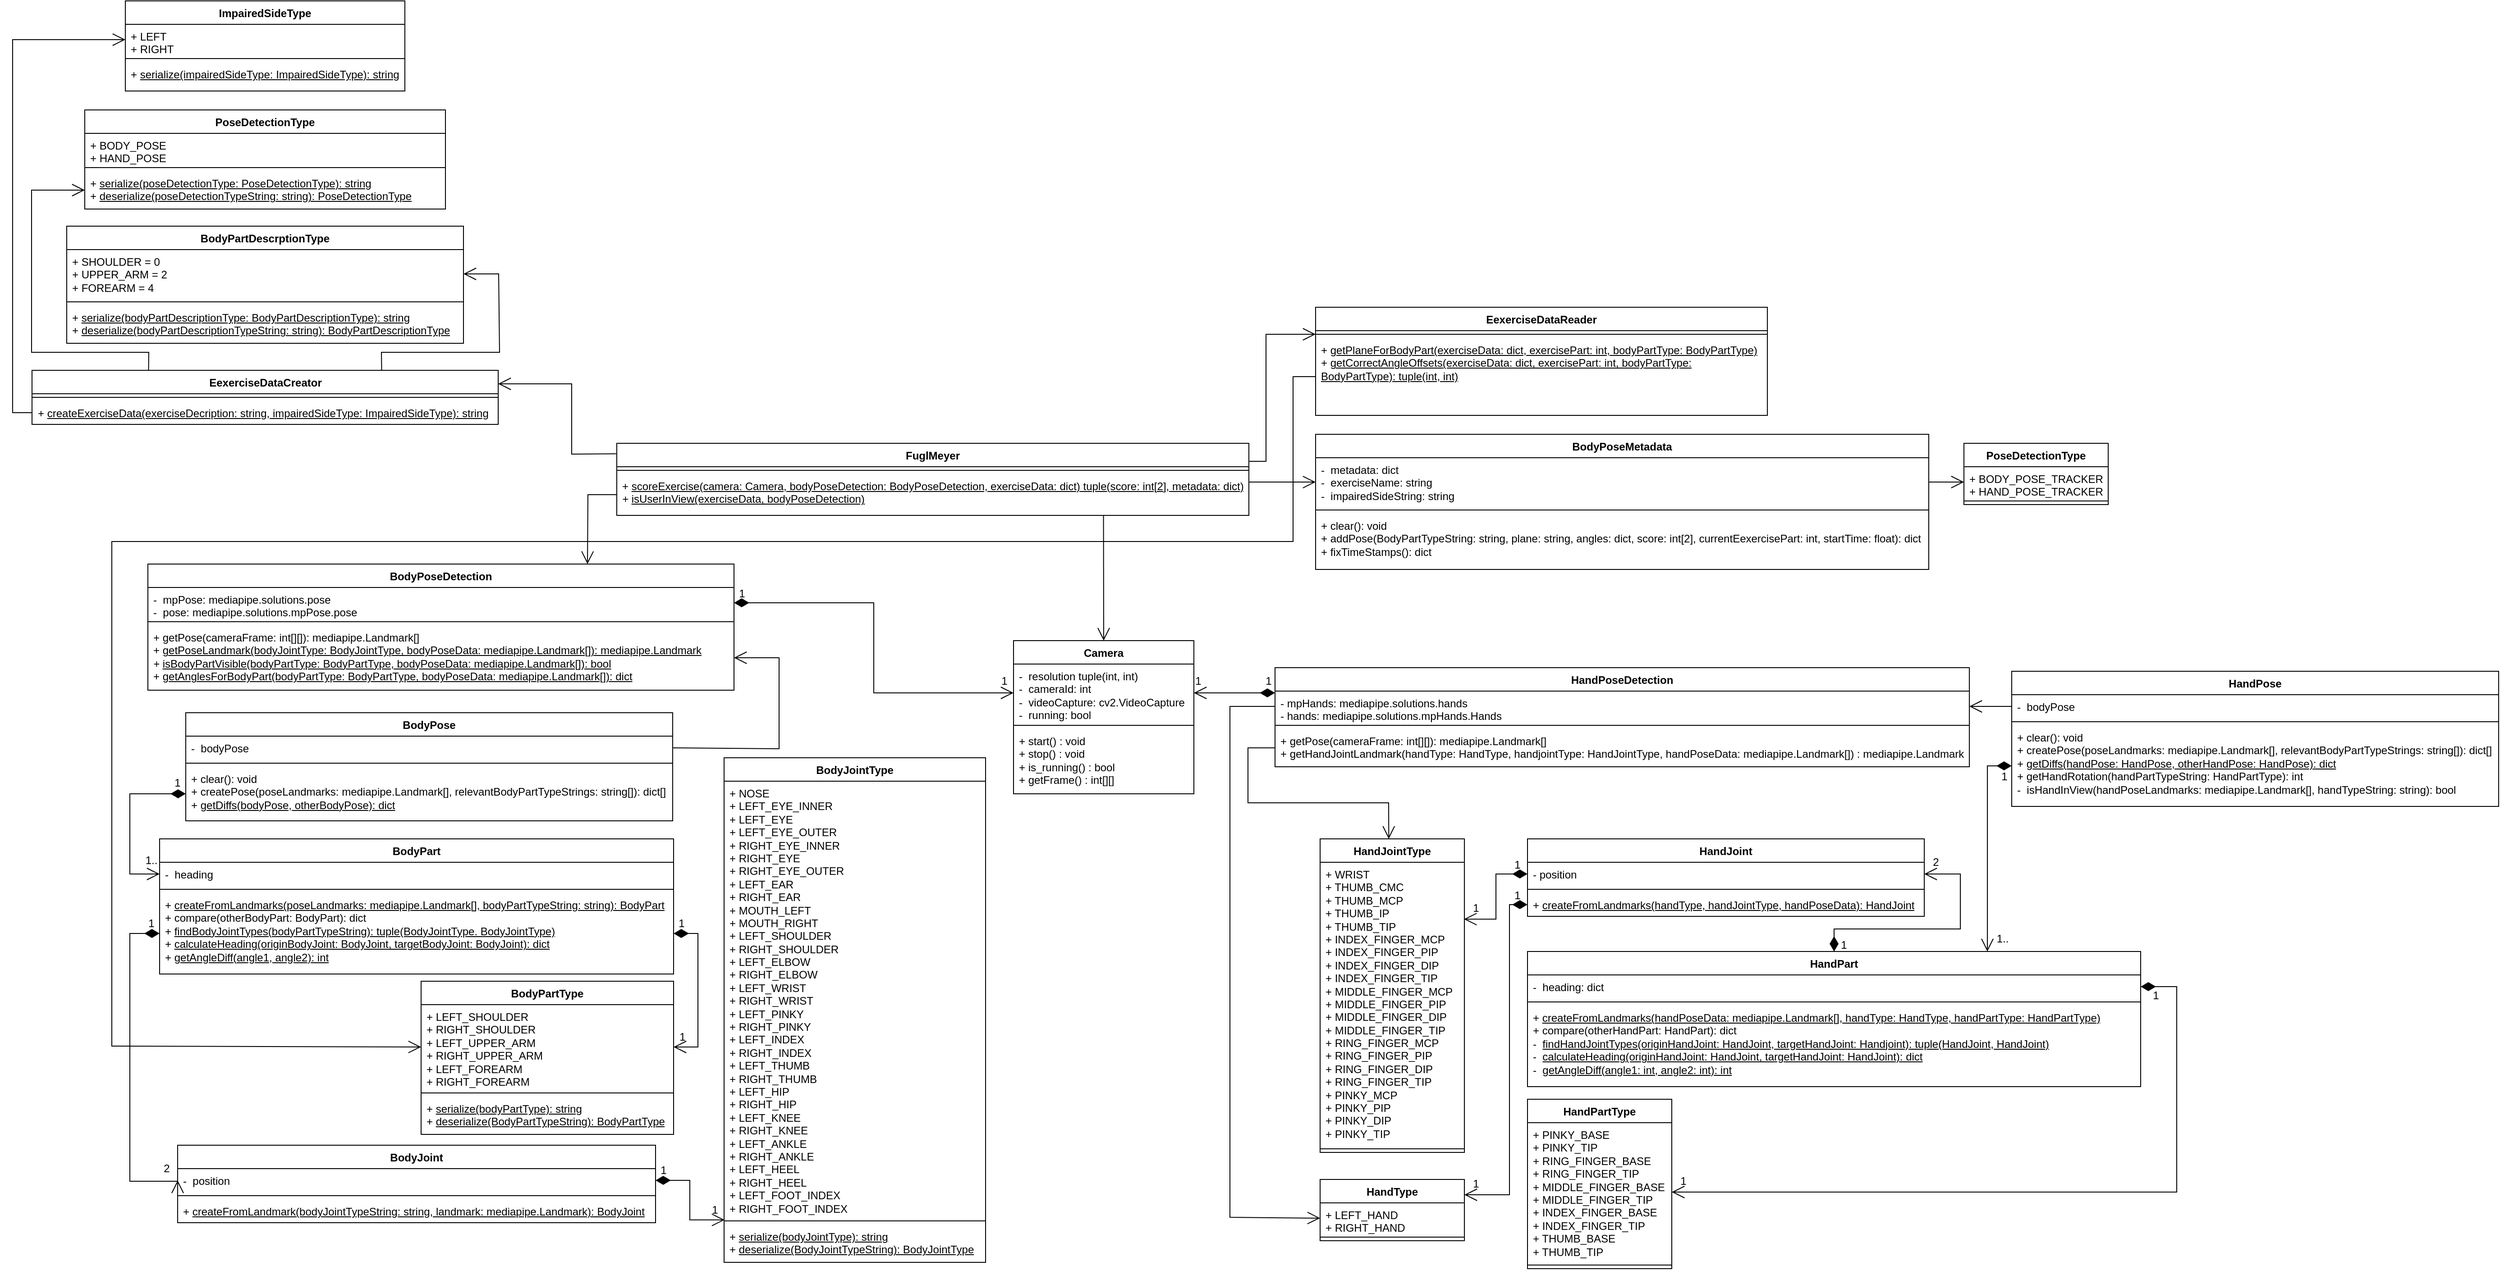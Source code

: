 <mxfile version="21.1.2" type="device">
  <diagram id="C5RBs43oDa-KdzZeNtuy" name="Page-1">
    <mxGraphModel dx="2319" dy="1560" grid="1" gridSize="10" guides="1" tooltips="1" connect="1" arrows="1" fold="1" page="1" pageScale="1" pageWidth="827" pageHeight="1169" math="0" shadow="0">
      <root>
        <mxCell id="WIyWlLk6GJQsqaUBKTNV-0" />
        <mxCell id="WIyWlLk6GJQsqaUBKTNV-1" parent="WIyWlLk6GJQsqaUBKTNV-0" />
        <mxCell id="RE29y_2BwcNEQJVxWCb2-0" value="Camera" style="swimlane;fontStyle=1;align=center;verticalAlign=top;childLayout=stackLayout;horizontal=1;startSize=26;horizontalStack=0;resizeParent=1;resizeParentMax=0;resizeLast=0;collapsible=1;marginBottom=0;whiteSpace=wrap;html=1;" parent="WIyWlLk6GJQsqaUBKTNV-1" vertex="1">
          <mxGeometry x="100" y="40" width="200" height="170" as="geometry" />
        </mxCell>
        <mxCell id="RE29y_2BwcNEQJVxWCb2-1" value="-&amp;nbsp; resolution tuple(int, int)&lt;br&gt;-&amp;nbsp; cameraId: int&lt;br&gt;-&amp;nbsp; videoCapture: cv2.VideoCapture&lt;br&gt;-&amp;nbsp; running: bool" style="text;strokeColor=none;fillColor=none;align=left;verticalAlign=top;spacingLeft=4;spacingRight=4;overflow=hidden;rotatable=0;points=[[0,0.5],[1,0.5]];portConstraint=eastwest;whiteSpace=wrap;html=1;" parent="RE29y_2BwcNEQJVxWCb2-0" vertex="1">
          <mxGeometry y="26" width="200" height="64" as="geometry" />
        </mxCell>
        <mxCell id="RE29y_2BwcNEQJVxWCb2-2" value="" style="line;strokeWidth=1;fillColor=none;align=left;verticalAlign=middle;spacingTop=-1;spacingLeft=3;spacingRight=3;rotatable=0;labelPosition=right;points=[];portConstraint=eastwest;strokeColor=inherit;" parent="RE29y_2BwcNEQJVxWCb2-0" vertex="1">
          <mxGeometry y="90" width="200" height="8" as="geometry" />
        </mxCell>
        <mxCell id="RE29y_2BwcNEQJVxWCb2-3" value="+ start() : void&lt;br&gt;+ stop() : void&lt;br&gt;+ is_running() : bool&lt;br&gt;+ getFrame() : int[][]" style="text;strokeColor=none;fillColor=none;align=left;verticalAlign=top;spacingLeft=4;spacingRight=4;overflow=hidden;rotatable=0;points=[[0,0.5],[1,0.5]];portConstraint=eastwest;whiteSpace=wrap;html=1;" parent="RE29y_2BwcNEQJVxWCb2-0" vertex="1">
          <mxGeometry y="98" width="200" height="72" as="geometry" />
        </mxCell>
        <mxCell id="RE29y_2BwcNEQJVxWCb2-4" value="HandPoseDetection" style="swimlane;fontStyle=1;align=center;verticalAlign=top;childLayout=stackLayout;horizontal=1;startSize=26;horizontalStack=0;resizeParent=1;resizeParentMax=0;resizeLast=0;collapsible=1;marginBottom=0;whiteSpace=wrap;html=1;" parent="WIyWlLk6GJQsqaUBKTNV-1" vertex="1">
          <mxGeometry x="390" y="70" width="770" height="110" as="geometry" />
        </mxCell>
        <mxCell id="RE29y_2BwcNEQJVxWCb2-5" value="- mpHands: mediapipe.solutions.hands&lt;br&gt;- hands: mediapipe.solutions.mpHands.Hands&lt;br&gt;" style="text;strokeColor=none;fillColor=none;align=left;verticalAlign=top;spacingLeft=4;spacingRight=4;overflow=hidden;rotatable=0;points=[[0,0.5],[1,0.5]];portConstraint=eastwest;whiteSpace=wrap;html=1;" parent="RE29y_2BwcNEQJVxWCb2-4" vertex="1">
          <mxGeometry y="26" width="770" height="34" as="geometry" />
        </mxCell>
        <mxCell id="RE29y_2BwcNEQJVxWCb2-6" value="" style="line;strokeWidth=1;fillColor=none;align=left;verticalAlign=middle;spacingTop=-1;spacingLeft=3;spacingRight=3;rotatable=0;labelPosition=right;points=[];portConstraint=eastwest;strokeColor=inherit;" parent="RE29y_2BwcNEQJVxWCb2-4" vertex="1">
          <mxGeometry y="60" width="770" height="8" as="geometry" />
        </mxCell>
        <mxCell id="RE29y_2BwcNEQJVxWCb2-7" value="+ getPose(cameraFrame: int[][]): mediapipe.Landmark[]&lt;br&gt;+ getHandJointLandmark(handType: HandType, handjointType: HandJointType, handPoseData: mediapipe.Landmark[]) : mediapipe.Landmark" style="text;strokeColor=none;fillColor=none;align=left;verticalAlign=top;spacingLeft=4;spacingRight=4;overflow=hidden;rotatable=0;points=[[0,0.5],[1,0.5]];portConstraint=eastwest;whiteSpace=wrap;html=1;" parent="RE29y_2BwcNEQJVxWCb2-4" vertex="1">
          <mxGeometry y="68" width="770" height="42" as="geometry" />
        </mxCell>
        <mxCell id="RE29y_2BwcNEQJVxWCb2-8" value="" style="endArrow=open;html=1;endSize=12;startArrow=diamondThin;startSize=14;startFill=1;edgeStyle=orthogonalEdgeStyle;align=left;verticalAlign=bottom;rounded=0;exitX=0;exitY=0.059;exitDx=0;exitDy=0;entryX=1;entryY=0.5;entryDx=0;entryDy=0;exitPerimeter=0;" parent="WIyWlLk6GJQsqaUBKTNV-1" source="RE29y_2BwcNEQJVxWCb2-5" target="RE29y_2BwcNEQJVxWCb2-1" edge="1">
          <mxGeometry x="-1" y="3" relative="1" as="geometry">
            <mxPoint x="350" y="310" as="sourcePoint" />
            <mxPoint x="510" y="310" as="targetPoint" />
          </mxGeometry>
        </mxCell>
        <mxCell id="RE29y_2BwcNEQJVxWCb2-9" value="1" style="text;html=1;strokeColor=none;fillColor=none;align=center;verticalAlign=middle;whiteSpace=wrap;rounded=0;" parent="WIyWlLk6GJQsqaUBKTNV-1" vertex="1">
          <mxGeometry x="300" y="80" width="10" height="10" as="geometry" />
        </mxCell>
        <mxCell id="RE29y_2BwcNEQJVxWCb2-10" value="1" style="text;html=1;strokeColor=none;fillColor=none;align=center;verticalAlign=middle;whiteSpace=wrap;rounded=0;" parent="WIyWlLk6GJQsqaUBKTNV-1" vertex="1">
          <mxGeometry x="380" y="80" width="6" height="10" as="geometry" />
        </mxCell>
        <mxCell id="RE29y_2BwcNEQJVxWCb2-11" value="HandType" style="swimlane;fontStyle=1;align=center;verticalAlign=top;childLayout=stackLayout;horizontal=1;startSize=26;horizontalStack=0;resizeParent=1;resizeParentMax=0;resizeLast=0;collapsible=1;marginBottom=0;whiteSpace=wrap;html=1;" parent="WIyWlLk6GJQsqaUBKTNV-1" vertex="1">
          <mxGeometry x="440" y="638" width="160" height="68" as="geometry" />
        </mxCell>
        <mxCell id="RE29y_2BwcNEQJVxWCb2-12" value="+ LEFT_HAND&lt;br&gt;+ RIGHT_HAND" style="text;strokeColor=none;fillColor=none;align=left;verticalAlign=top;spacingLeft=4;spacingRight=4;overflow=hidden;rotatable=0;points=[[0,0.5],[1,0.5]];portConstraint=eastwest;whiteSpace=wrap;html=1;" parent="RE29y_2BwcNEQJVxWCb2-11" vertex="1">
          <mxGeometry y="26" width="160" height="34" as="geometry" />
        </mxCell>
        <mxCell id="RE29y_2BwcNEQJVxWCb2-13" value="" style="line;strokeWidth=1;fillColor=none;align=left;verticalAlign=middle;spacingTop=-1;spacingLeft=3;spacingRight=3;rotatable=0;labelPosition=right;points=[];portConstraint=eastwest;strokeColor=inherit;" parent="RE29y_2BwcNEQJVxWCb2-11" vertex="1">
          <mxGeometry y="60" width="160" height="8" as="geometry" />
        </mxCell>
        <mxCell id="RE29y_2BwcNEQJVxWCb2-18" value="" style="endArrow=open;endFill=1;endSize=12;html=1;rounded=0;entryX=0;entryY=0.5;entryDx=0;entryDy=0;exitX=0;exitY=0.5;exitDx=0;exitDy=0;" parent="WIyWlLk6GJQsqaUBKTNV-1" source="RE29y_2BwcNEQJVxWCb2-5" target="RE29y_2BwcNEQJVxWCb2-12" edge="1">
          <mxGeometry width="160" relative="1" as="geometry">
            <mxPoint x="385" y="160" as="sourcePoint" />
            <mxPoint x="680" y="140" as="targetPoint" />
            <Array as="points">
              <mxPoint x="340" y="113" />
              <mxPoint x="340" y="680" />
            </Array>
          </mxGeometry>
        </mxCell>
        <mxCell id="RE29y_2BwcNEQJVxWCb2-19" value="HandJointType" style="swimlane;fontStyle=1;align=center;verticalAlign=top;childLayout=stackLayout;horizontal=1;startSize=26;horizontalStack=0;resizeParent=1;resizeParentMax=0;resizeLast=0;collapsible=1;marginBottom=0;whiteSpace=wrap;html=1;" parent="WIyWlLk6GJQsqaUBKTNV-1" vertex="1">
          <mxGeometry x="440" y="260" width="160" height="348" as="geometry" />
        </mxCell>
        <mxCell id="RE29y_2BwcNEQJVxWCb2-20" value="&lt;div&gt;+ WRIST&lt;/div&gt;&lt;div&gt;+ THUMB_CMC&lt;/div&gt;&lt;div&gt;+ THUMB_MCP&lt;/div&gt;&lt;div&gt;+ THUMB_IP&lt;/div&gt;&lt;div&gt;+ THUMB_TIP&lt;/div&gt;&lt;div&gt;+ INDEX_FINGER_MCP&lt;/div&gt;&lt;div&gt;+ INDEX_FINGER_PIP&lt;/div&gt;&lt;div&gt;+ INDEX_FINGER_DIP&lt;/div&gt;&lt;div&gt;+ INDEX_FINGER_TIP&lt;/div&gt;&lt;div&gt;+ MIDDLE_FINGER_MCP&lt;/div&gt;&lt;div&gt;+ MIDDLE_FINGER_PIP&lt;/div&gt;&lt;div&gt;+ MIDDLE_FINGER_DIP&lt;/div&gt;&lt;div&gt;+ MIDDLE_FINGER_TIP&lt;/div&gt;&lt;div&gt;+ RING_FINGER_MCP&lt;/div&gt;&lt;div&gt;+ RING_FINGER_PIP&lt;/div&gt;&lt;div&gt;+ RING_FINGER_DIP&lt;/div&gt;&lt;div&gt;+ RING_FINGER_TIP&lt;/div&gt;&lt;div&gt;+ PINKY_MCP&lt;/div&gt;&lt;div&gt;+ PINKY_PIP&lt;/div&gt;&lt;div&gt;+ PINKY_DIP&lt;/div&gt;&lt;div&gt;+ PINKY_TIP&lt;/div&gt;" style="text;strokeColor=none;fillColor=none;align=left;verticalAlign=top;spacingLeft=4;spacingRight=4;overflow=hidden;rotatable=0;points=[[0,0.5],[1,0.5]];portConstraint=eastwest;whiteSpace=wrap;html=1;" parent="RE29y_2BwcNEQJVxWCb2-19" vertex="1">
          <mxGeometry y="26" width="160" height="314" as="geometry" />
        </mxCell>
        <mxCell id="RE29y_2BwcNEQJVxWCb2-21" value="" style="line;strokeWidth=1;fillColor=none;align=left;verticalAlign=middle;spacingTop=-1;spacingLeft=3;spacingRight=3;rotatable=0;labelPosition=right;points=[];portConstraint=eastwest;strokeColor=inherit;" parent="RE29y_2BwcNEQJVxWCb2-19" vertex="1">
          <mxGeometry y="340" width="160" height="8" as="geometry" />
        </mxCell>
        <mxCell id="RE29y_2BwcNEQJVxWCb2-24" value="" style="endArrow=open;endFill=1;endSize=12;html=1;rounded=0;exitX=0;exitY=0.5;exitDx=0;exitDy=0;entryX=0.476;entryY=0;entryDx=0;entryDy=0;entryPerimeter=0;" parent="WIyWlLk6GJQsqaUBKTNV-1" source="RE29y_2BwcNEQJVxWCb2-7" target="RE29y_2BwcNEQJVxWCb2-19" edge="1">
          <mxGeometry width="160" relative="1" as="geometry">
            <mxPoint x="440" y="190" as="sourcePoint" />
            <mxPoint x="600" y="190" as="targetPoint" />
            <Array as="points">
              <mxPoint x="360" y="159" />
              <mxPoint x="360" y="220" />
              <mxPoint x="516" y="220" />
            </Array>
          </mxGeometry>
        </mxCell>
        <mxCell id="RE29y_2BwcNEQJVxWCb2-25" value="HandJoint" style="swimlane;fontStyle=1;align=center;verticalAlign=top;childLayout=stackLayout;horizontal=1;startSize=26;horizontalStack=0;resizeParent=1;resizeParentMax=0;resizeLast=0;collapsible=1;marginBottom=0;whiteSpace=wrap;html=1;" parent="WIyWlLk6GJQsqaUBKTNV-1" vertex="1">
          <mxGeometry x="670" y="260" width="440" height="86" as="geometry" />
        </mxCell>
        <mxCell id="RE29y_2BwcNEQJVxWCb2-26" value="- position" style="text;strokeColor=none;fillColor=none;align=left;verticalAlign=top;spacingLeft=4;spacingRight=4;overflow=hidden;rotatable=0;points=[[0,0.5],[1,0.5]];portConstraint=eastwest;whiteSpace=wrap;html=1;" parent="RE29y_2BwcNEQJVxWCb2-25" vertex="1">
          <mxGeometry y="26" width="440" height="26" as="geometry" />
        </mxCell>
        <mxCell id="RE29y_2BwcNEQJVxWCb2-27" value="" style="line;strokeWidth=1;fillColor=none;align=left;verticalAlign=middle;spacingTop=-1;spacingLeft=3;spacingRight=3;rotatable=0;labelPosition=right;points=[];portConstraint=eastwest;strokeColor=inherit;" parent="RE29y_2BwcNEQJVxWCb2-25" vertex="1">
          <mxGeometry y="52" width="440" height="8" as="geometry" />
        </mxCell>
        <mxCell id="RE29y_2BwcNEQJVxWCb2-28" value="+ &lt;u&gt;createFromLandmarks(handType, handJointType, handPoseData): HandJoint&lt;/u&gt;" style="text;strokeColor=none;fillColor=none;align=left;verticalAlign=top;spacingLeft=4;spacingRight=4;overflow=hidden;rotatable=0;points=[[0,0.5],[1,0.5]];portConstraint=eastwest;whiteSpace=wrap;html=1;" parent="RE29y_2BwcNEQJVxWCb2-25" vertex="1">
          <mxGeometry y="60" width="440" height="26" as="geometry" />
        </mxCell>
        <mxCell id="RE29y_2BwcNEQJVxWCb2-29" value="" style="endArrow=open;html=1;endSize=12;startArrow=diamondThin;startSize=14;startFill=1;edgeStyle=orthogonalEdgeStyle;align=left;verticalAlign=bottom;rounded=0;exitX=0;exitY=0.5;exitDx=0;exitDy=0;entryX=0.997;entryY=0.201;entryDx=0;entryDy=0;entryPerimeter=0;" parent="WIyWlLk6GJQsqaUBKTNV-1" source="RE29y_2BwcNEQJVxWCb2-26" target="RE29y_2BwcNEQJVxWCb2-20" edge="1">
          <mxGeometry x="-1" y="3" relative="1" as="geometry">
            <mxPoint x="700" y="320" as="sourcePoint" />
            <mxPoint x="610" y="320" as="targetPoint" />
          </mxGeometry>
        </mxCell>
        <mxCell id="RE29y_2BwcNEQJVxWCb2-30" value="1" style="text;html=1;strokeColor=none;fillColor=none;align=center;verticalAlign=middle;whiteSpace=wrap;rounded=0;" parent="WIyWlLk6GJQsqaUBKTNV-1" vertex="1">
          <mxGeometry x="656" y="318" width="6" height="10" as="geometry" />
        </mxCell>
        <mxCell id="RE29y_2BwcNEQJVxWCb2-31" value="1" style="text;html=1;strokeColor=none;fillColor=none;align=center;verticalAlign=middle;whiteSpace=wrap;rounded=0;" parent="WIyWlLk6GJQsqaUBKTNV-1" vertex="1">
          <mxGeometry x="610" y="332" width="6" height="10" as="geometry" />
        </mxCell>
        <mxCell id="RE29y_2BwcNEQJVxWCb2-32" value="" style="endArrow=open;html=1;endSize=12;startArrow=diamondThin;startSize=14;startFill=1;edgeStyle=orthogonalEdgeStyle;align=left;verticalAlign=bottom;rounded=0;exitX=0;exitY=0.5;exitDx=0;exitDy=0;entryX=1;entryY=0.25;entryDx=0;entryDy=0;" parent="WIyWlLk6GJQsqaUBKTNV-1" source="RE29y_2BwcNEQJVxWCb2-28" target="RE29y_2BwcNEQJVxWCb2-11" edge="1">
          <mxGeometry x="-1" y="3" relative="1" as="geometry">
            <mxPoint x="730" y="220" as="sourcePoint" />
            <mxPoint x="630" y="270" as="targetPoint" />
            <Array as="points">
              <mxPoint x="650" y="333" />
              <mxPoint x="650" y="655" />
            </Array>
          </mxGeometry>
        </mxCell>
        <mxCell id="RE29y_2BwcNEQJVxWCb2-33" value="1" style="text;html=1;strokeColor=none;fillColor=none;align=center;verticalAlign=middle;whiteSpace=wrap;rounded=0;" parent="WIyWlLk6GJQsqaUBKTNV-1" vertex="1">
          <mxGeometry x="656" y="284" width="6" height="10" as="geometry" />
        </mxCell>
        <mxCell id="RE29y_2BwcNEQJVxWCb2-34" value="1" style="text;html=1;strokeColor=none;fillColor=none;align=center;verticalAlign=middle;whiteSpace=wrap;rounded=0;" parent="WIyWlLk6GJQsqaUBKTNV-1" vertex="1">
          <mxGeometry x="610" y="638" width="6" height="10" as="geometry" />
        </mxCell>
        <mxCell id="RE29y_2BwcNEQJVxWCb2-35" value="HandPart" style="swimlane;fontStyle=1;align=center;verticalAlign=top;childLayout=stackLayout;horizontal=1;startSize=26;horizontalStack=0;resizeParent=1;resizeParentMax=0;resizeLast=0;collapsible=1;marginBottom=0;whiteSpace=wrap;html=1;" parent="WIyWlLk6GJQsqaUBKTNV-1" vertex="1">
          <mxGeometry x="670" y="385" width="680" height="150" as="geometry" />
        </mxCell>
        <mxCell id="RE29y_2BwcNEQJVxWCb2-36" value="-&amp;nbsp; heading: dict" style="text;strokeColor=none;fillColor=none;align=left;verticalAlign=top;spacingLeft=4;spacingRight=4;overflow=hidden;rotatable=0;points=[[0,0.5],[1,0.5]];portConstraint=eastwest;whiteSpace=wrap;html=1;" parent="RE29y_2BwcNEQJVxWCb2-35" vertex="1">
          <mxGeometry y="26" width="680" height="26" as="geometry" />
        </mxCell>
        <mxCell id="RE29y_2BwcNEQJVxWCb2-37" value="" style="line;strokeWidth=1;fillColor=none;align=left;verticalAlign=middle;spacingTop=-1;spacingLeft=3;spacingRight=3;rotatable=0;labelPosition=right;points=[];portConstraint=eastwest;strokeColor=inherit;" parent="RE29y_2BwcNEQJVxWCb2-35" vertex="1">
          <mxGeometry y="52" width="680" height="8" as="geometry" />
        </mxCell>
        <mxCell id="RE29y_2BwcNEQJVxWCb2-38" value="+ &lt;u&gt;createFromLandmarks(&lt;/u&gt;&lt;u style=&quot;border-color: var(--border-color);&quot;&gt;handPoseData: mediapipe.Landmark[],&amp;nbsp;&lt;/u&gt;&lt;u&gt;handType: HandType, handPartType: HandPartType)&lt;/u&gt;&lt;br&gt;+ compare(otherHandPart: HandPart): dict&lt;br&gt;-&amp;nbsp; &lt;u&gt;findHandJointTypes(originHandJoint: HandJoint, targetHandJoint: Handjoint): tuple(HandJoint, HandJoint)&lt;/u&gt;&lt;br&gt;-&amp;nbsp; &lt;u&gt;calculateHeading(originHandJoint: HandJoint, targetHandJoint: HandJoint): dict&lt;/u&gt;&lt;br&gt;-&amp;nbsp; &lt;u&gt;getAngleDiff(angle1: int, angle2: int): int&lt;br&gt;&lt;/u&gt;" style="text;strokeColor=none;fillColor=none;align=left;verticalAlign=top;spacingLeft=4;spacingRight=4;overflow=hidden;rotatable=0;points=[[0,0.5],[1,0.5]];portConstraint=eastwest;whiteSpace=wrap;html=1;" parent="RE29y_2BwcNEQJVxWCb2-35" vertex="1">
          <mxGeometry y="60" width="680" height="90" as="geometry" />
        </mxCell>
        <mxCell id="RE29y_2BwcNEQJVxWCb2-39" value="" style="endArrow=open;html=1;endSize=12;startArrow=diamondThin;startSize=14;startFill=1;edgeStyle=orthogonalEdgeStyle;align=left;verticalAlign=bottom;rounded=0;exitX=0.5;exitY=0;exitDx=0;exitDy=0;entryX=1;entryY=0.5;entryDx=0;entryDy=0;" parent="WIyWlLk6GJQsqaUBKTNV-1" source="RE29y_2BwcNEQJVxWCb2-35" target="RE29y_2BwcNEQJVxWCb2-26" edge="1">
          <mxGeometry x="-1" y="3" relative="1" as="geometry">
            <mxPoint x="728" y="410" as="sourcePoint" />
            <mxPoint x="638" y="426" as="targetPoint" />
            <Array as="points">
              <mxPoint x="1010" y="360" />
              <mxPoint x="1150" y="360" />
              <mxPoint x="1150" y="299" />
            </Array>
          </mxGeometry>
        </mxCell>
        <mxCell id="RE29y_2BwcNEQJVxWCb2-40" value="2" style="text;html=1;strokeColor=none;fillColor=none;align=center;verticalAlign=middle;whiteSpace=wrap;rounded=0;" parent="WIyWlLk6GJQsqaUBKTNV-1" vertex="1">
          <mxGeometry x="1120" y="281" width="6" height="10" as="geometry" />
        </mxCell>
        <mxCell id="RE29y_2BwcNEQJVxWCb2-43" value="HandPartType" style="swimlane;fontStyle=1;align=center;verticalAlign=top;childLayout=stackLayout;horizontal=1;startSize=26;horizontalStack=0;resizeParent=1;resizeParentMax=0;resizeLast=0;collapsible=1;marginBottom=0;whiteSpace=wrap;html=1;" parent="WIyWlLk6GJQsqaUBKTNV-1" vertex="1">
          <mxGeometry x="670" y="549" width="160" height="188" as="geometry" />
        </mxCell>
        <mxCell id="RE29y_2BwcNEQJVxWCb2-44" value="&lt;div&gt;+ PINKY_BASE&lt;/div&gt;&lt;div&gt;+ PINKY_TIP&lt;/div&gt;&lt;div&gt;+ RING_FINGER_BASE&lt;/div&gt;&lt;div&gt;+ RING_FINGER_TIP&lt;/div&gt;&lt;div&gt;+ MIDDLE_FINGER_BASE&lt;/div&gt;&lt;div&gt;+ MIDDLE_FINGER_TIP&lt;/div&gt;&lt;div&gt;+ INDEX_FINGER_BASE&lt;/div&gt;&lt;div&gt;+ INDEX_FINGER_TIP&lt;/div&gt;&lt;div&gt;+ THUMB_BASE&lt;/div&gt;&lt;div&gt;+ THUMB_TIP&lt;/div&gt;" style="text;strokeColor=none;fillColor=none;align=left;verticalAlign=top;spacingLeft=4;spacingRight=4;overflow=hidden;rotatable=0;points=[[0,0.5],[1,0.5]];portConstraint=eastwest;whiteSpace=wrap;html=1;" parent="RE29y_2BwcNEQJVxWCb2-43" vertex="1">
          <mxGeometry y="26" width="160" height="154" as="geometry" />
        </mxCell>
        <mxCell id="RE29y_2BwcNEQJVxWCb2-45" value="" style="line;strokeWidth=1;fillColor=none;align=left;verticalAlign=middle;spacingTop=-1;spacingLeft=3;spacingRight=3;rotatable=0;labelPosition=right;points=[];portConstraint=eastwest;strokeColor=inherit;" parent="RE29y_2BwcNEQJVxWCb2-43" vertex="1">
          <mxGeometry y="180" width="160" height="8" as="geometry" />
        </mxCell>
        <mxCell id="RE29y_2BwcNEQJVxWCb2-46" value="" style="endArrow=open;html=1;endSize=12;startArrow=diamondThin;startSize=14;startFill=1;edgeStyle=orthogonalEdgeStyle;align=left;verticalAlign=bottom;rounded=0;exitX=1;exitY=0.5;exitDx=0;exitDy=0;entryX=1;entryY=0.5;entryDx=0;entryDy=0;" parent="WIyWlLk6GJQsqaUBKTNV-1" source="RE29y_2BwcNEQJVxWCb2-36" target="RE29y_2BwcNEQJVxWCb2-44" edge="1">
          <mxGeometry x="-1" y="3" relative="1" as="geometry">
            <mxPoint x="850" y="550" as="sourcePoint" />
            <mxPoint x="880" y="410" as="targetPoint" />
            <Array as="points">
              <mxPoint x="1390" y="424" />
              <mxPoint x="1390" y="652" />
            </Array>
          </mxGeometry>
        </mxCell>
        <mxCell id="RE29y_2BwcNEQJVxWCb2-49" value="1" style="text;html=1;strokeColor=none;fillColor=none;align=center;verticalAlign=middle;whiteSpace=wrap;rounded=0;" parent="WIyWlLk6GJQsqaUBKTNV-1" vertex="1">
          <mxGeometry x="1018" y="373" width="6" height="10" as="geometry" />
        </mxCell>
        <mxCell id="RE29y_2BwcNEQJVxWCb2-50" value="1" style="text;html=1;strokeColor=none;fillColor=none;align=center;verticalAlign=middle;whiteSpace=wrap;rounded=0;" parent="WIyWlLk6GJQsqaUBKTNV-1" vertex="1">
          <mxGeometry x="1350" y="418" width="34" height="32" as="geometry" />
        </mxCell>
        <mxCell id="RE29y_2BwcNEQJVxWCb2-51" value="1" style="text;html=1;strokeColor=none;fillColor=none;align=center;verticalAlign=middle;whiteSpace=wrap;rounded=0;" parent="WIyWlLk6GJQsqaUBKTNV-1" vertex="1">
          <mxGeometry x="840" y="635" width="6" height="10" as="geometry" />
        </mxCell>
        <mxCell id="RE29y_2BwcNEQJVxWCb2-57" value="BodyPoseDetection" style="swimlane;fontStyle=1;align=center;verticalAlign=top;childLayout=stackLayout;horizontal=1;startSize=26;horizontalStack=0;resizeParent=1;resizeParentMax=0;resizeLast=0;collapsible=1;marginBottom=0;whiteSpace=wrap;html=1;" parent="WIyWlLk6GJQsqaUBKTNV-1" vertex="1">
          <mxGeometry x="-860" y="-45" width="650" height="140" as="geometry" />
        </mxCell>
        <mxCell id="RE29y_2BwcNEQJVxWCb2-58" value="-&amp;nbsp; mpPose: mediapipe.solutions.pose&lt;br&gt;-&amp;nbsp; pose: mediapipe.solutions.mpPose.pose" style="text;strokeColor=none;fillColor=none;align=left;verticalAlign=top;spacingLeft=4;spacingRight=4;overflow=hidden;rotatable=0;points=[[0,0.5],[1,0.5]];portConstraint=eastwest;whiteSpace=wrap;html=1;" parent="RE29y_2BwcNEQJVxWCb2-57" vertex="1">
          <mxGeometry y="26" width="650" height="34" as="geometry" />
        </mxCell>
        <mxCell id="RE29y_2BwcNEQJVxWCb2-59" value="" style="line;strokeWidth=1;fillColor=none;align=left;verticalAlign=middle;spacingTop=-1;spacingLeft=3;spacingRight=3;rotatable=0;labelPosition=right;points=[];portConstraint=eastwest;strokeColor=inherit;" parent="RE29y_2BwcNEQJVxWCb2-57" vertex="1">
          <mxGeometry y="60" width="650" height="8" as="geometry" />
        </mxCell>
        <mxCell id="RE29y_2BwcNEQJVxWCb2-60" value="+ getPose(cameraFrame: int[][]): mediapipe.Landmark[]&lt;br&gt;+ &lt;u&gt;getPoseLandmark(bodyJointType: BodyJointType, bodyPoseData: mediapipe.Landmark[]): mediapipe.Landmark&lt;/u&gt;&lt;br&gt;&lt;i&gt;+ &lt;/i&gt;&lt;u&gt;isBodyPartVisible(bodyPartType: BodyPartType, bodyPoseData: mediapipe.Landmark[]): bool&lt;br&gt;&lt;/u&gt;+ &lt;u&gt;getAnglesForBodyPart(bodyPartType: BodyPartType, bodyPoseData: mediapipe.Landmark[]): dict&lt;/u&gt;" style="text;strokeColor=none;fillColor=none;align=left;verticalAlign=top;spacingLeft=4;spacingRight=4;overflow=hidden;rotatable=0;points=[[0,0.5],[1,0.5]];portConstraint=eastwest;whiteSpace=wrap;html=1;" parent="RE29y_2BwcNEQJVxWCb2-57" vertex="1">
          <mxGeometry y="68" width="650" height="72" as="geometry" />
        </mxCell>
        <mxCell id="RE29y_2BwcNEQJVxWCb2-62" value="" style="endArrow=open;html=1;endSize=12;startArrow=diamondThin;startSize=14;startFill=1;edgeStyle=orthogonalEdgeStyle;align=left;verticalAlign=bottom;rounded=0;exitX=1;exitY=0.5;exitDx=0;exitDy=0;entryX=0;entryY=0.5;entryDx=0;entryDy=0;" parent="WIyWlLk6GJQsqaUBKTNV-1" source="RE29y_2BwcNEQJVxWCb2-58" target="RE29y_2BwcNEQJVxWCb2-1" edge="1">
          <mxGeometry x="-1" y="3" relative="1" as="geometry">
            <mxPoint x="60" y="160" as="sourcePoint" />
            <mxPoint x="220" y="160" as="targetPoint" />
          </mxGeometry>
        </mxCell>
        <mxCell id="RE29y_2BwcNEQJVxWCb2-63" value="1" style="text;html=1;strokeColor=none;fillColor=none;align=center;verticalAlign=middle;whiteSpace=wrap;rounded=0;" parent="WIyWlLk6GJQsqaUBKTNV-1" vertex="1">
          <mxGeometry x="-211" y="-22" width="20" height="20" as="geometry" />
        </mxCell>
        <mxCell id="RE29y_2BwcNEQJVxWCb2-64" value="1" style="text;html=1;strokeColor=none;fillColor=none;align=center;verticalAlign=middle;whiteSpace=wrap;rounded=0;" parent="WIyWlLk6GJQsqaUBKTNV-1" vertex="1">
          <mxGeometry x="80" y="75" width="20" height="20" as="geometry" />
        </mxCell>
        <mxCell id="mgS3q3X0yrzZHKF4aI3T-0" value="BodyJointType" style="swimlane;fontStyle=1;align=center;verticalAlign=top;childLayout=stackLayout;horizontal=1;startSize=26;horizontalStack=0;resizeParent=1;resizeParentMax=0;resizeLast=0;collapsible=1;marginBottom=0;whiteSpace=wrap;html=1;" parent="WIyWlLk6GJQsqaUBKTNV-1" vertex="1">
          <mxGeometry x="-221" y="170" width="290" height="560" as="geometry" />
        </mxCell>
        <mxCell id="mgS3q3X0yrzZHKF4aI3T-1" value="&lt;div&gt;+ NOSE&lt;/div&gt;&lt;div&gt;+ LEFT_EYE_INNER&lt;/div&gt;&lt;div&gt;+ LEFT_EYE&lt;/div&gt;&lt;div&gt;+ LEFT_EYE_OUTER&lt;/div&gt;&lt;div&gt;+ RIGHT_EYE_INNER&lt;/div&gt;&lt;div&gt;+ RIGHT_EYE&lt;/div&gt;&lt;div&gt;+ RIGHT_EYE_OUTER&lt;/div&gt;&lt;div&gt;+ LEFT_EAR&lt;/div&gt;&lt;div&gt;+ RIGHT_EAR&lt;/div&gt;&lt;div&gt;+ MOUTH_LEFT&lt;/div&gt;&lt;div&gt;+ MOUTH_RIGHT&lt;/div&gt;&lt;div&gt;+ LEFT_SHOULDER&lt;/div&gt;&lt;div&gt;+ RIGHT_SHOULDER&lt;/div&gt;&lt;div&gt;+ LEFT_ELBOW&lt;/div&gt;&lt;div&gt;+ RIGHT_ELBOW&lt;/div&gt;&lt;div&gt;+ LEFT_WRIST&lt;/div&gt;&lt;div&gt;+ RIGHT_WRIST&lt;/div&gt;&lt;div&gt;+ LEFT_PINKY&lt;/div&gt;&lt;div&gt;+ RIGHT_PINKY&lt;/div&gt;&lt;div&gt;+ LEFT_INDEX&lt;/div&gt;&lt;div&gt;+ RIGHT_INDEX&lt;/div&gt;&lt;div&gt;+ LEFT_THUMB&lt;/div&gt;&lt;div&gt;+ RIGHT_THUMB&lt;/div&gt;&lt;div&gt;+ LEFT_HIP&lt;/div&gt;&lt;div&gt;+ RIGHT_HIP&lt;/div&gt;&lt;div&gt;+ LEFT_KNEE&lt;/div&gt;&lt;div&gt;+ RIGHT_KNEE&lt;/div&gt;&lt;div&gt;+ LEFT_ANKLE&lt;/div&gt;&lt;div&gt;+ RIGHT_ANKLE&lt;/div&gt;&lt;div&gt;+ LEFT_HEEL&lt;/div&gt;&lt;div&gt;+ RIGHT_HEEL&lt;/div&gt;&lt;div&gt;+ LEFT_FOOT_INDEX&lt;/div&gt;&lt;div&gt;+ RIGHT_FOOT_INDEX&lt;/div&gt;" style="text;strokeColor=none;fillColor=none;align=left;verticalAlign=top;spacingLeft=4;spacingRight=4;overflow=hidden;rotatable=0;points=[[0,0.5],[1,0.5]];portConstraint=eastwest;whiteSpace=wrap;html=1;" parent="mgS3q3X0yrzZHKF4aI3T-0" vertex="1">
          <mxGeometry y="26" width="290" height="484" as="geometry" />
        </mxCell>
        <mxCell id="mgS3q3X0yrzZHKF4aI3T-2" value="" style="line;strokeWidth=1;fillColor=none;align=left;verticalAlign=middle;spacingTop=-1;spacingLeft=3;spacingRight=3;rotatable=0;labelPosition=right;points=[];portConstraint=eastwest;strokeColor=inherit;" parent="mgS3q3X0yrzZHKF4aI3T-0" vertex="1">
          <mxGeometry y="510" width="290" height="8" as="geometry" />
        </mxCell>
        <mxCell id="mgS3q3X0yrzZHKF4aI3T-3" value="+ &lt;u&gt;serialize(bodyJointType): string&lt;/u&gt;&lt;br&gt;+ &lt;u&gt;deserialize(BodyJointTypeString): BodyJointType&lt;/u&gt;" style="text;strokeColor=none;fillColor=none;align=left;verticalAlign=top;spacingLeft=4;spacingRight=4;overflow=hidden;rotatable=0;points=[[0,0.5],[1,0.5]];portConstraint=eastwest;whiteSpace=wrap;html=1;" parent="mgS3q3X0yrzZHKF4aI3T-0" vertex="1">
          <mxGeometry y="518" width="290" height="42" as="geometry" />
        </mxCell>
        <mxCell id="mgS3q3X0yrzZHKF4aI3T-4" value="BodyJoint" style="swimlane;fontStyle=1;align=center;verticalAlign=top;childLayout=stackLayout;horizontal=1;startSize=26;horizontalStack=0;resizeParent=1;resizeParentMax=0;resizeLast=0;collapsible=1;marginBottom=0;whiteSpace=wrap;html=1;" parent="WIyWlLk6GJQsqaUBKTNV-1" vertex="1">
          <mxGeometry x="-827" y="600" width="530" height="86" as="geometry" />
        </mxCell>
        <mxCell id="mgS3q3X0yrzZHKF4aI3T-5" value="-&amp;nbsp; position" style="text;strokeColor=none;fillColor=none;align=left;verticalAlign=top;spacingLeft=4;spacingRight=4;overflow=hidden;rotatable=0;points=[[0,0.5],[1,0.5]];portConstraint=eastwest;whiteSpace=wrap;html=1;" parent="mgS3q3X0yrzZHKF4aI3T-4" vertex="1">
          <mxGeometry y="26" width="530" height="26" as="geometry" />
        </mxCell>
        <mxCell id="mgS3q3X0yrzZHKF4aI3T-6" value="" style="line;strokeWidth=1;fillColor=none;align=left;verticalAlign=middle;spacingTop=-1;spacingLeft=3;spacingRight=3;rotatable=0;labelPosition=right;points=[];portConstraint=eastwest;strokeColor=inherit;" parent="mgS3q3X0yrzZHKF4aI3T-4" vertex="1">
          <mxGeometry y="52" width="530" height="8" as="geometry" />
        </mxCell>
        <mxCell id="mgS3q3X0yrzZHKF4aI3T-7" value="+ &lt;u&gt;createFromLandmark(bodyJointTypeString: string, landmark: mediapipe.Landmark): BodyJoint&lt;/u&gt;" style="text;strokeColor=none;fillColor=none;align=left;verticalAlign=top;spacingLeft=4;spacingRight=4;overflow=hidden;rotatable=0;points=[[0,0.5],[1,0.5]];portConstraint=eastwest;whiteSpace=wrap;html=1;" parent="mgS3q3X0yrzZHKF4aI3T-4" vertex="1">
          <mxGeometry y="60" width="530" height="26" as="geometry" />
        </mxCell>
        <mxCell id="mgS3q3X0yrzZHKF4aI3T-8" value="" style="endArrow=open;html=1;endSize=12;startArrow=diamondThin;startSize=14;startFill=1;edgeStyle=orthogonalEdgeStyle;align=left;verticalAlign=bottom;rounded=0;exitX=1;exitY=0.5;exitDx=0;exitDy=0;entryX=0.002;entryY=1.006;entryDx=0;entryDy=0;entryPerimeter=0;" parent="WIyWlLk6GJQsqaUBKTNV-1" source="mgS3q3X0yrzZHKF4aI3T-5" target="mgS3q3X0yrzZHKF4aI3T-1" edge="1">
          <mxGeometry x="-1" y="3" relative="1" as="geometry">
            <mxPoint x="-430" y="260" as="sourcePoint" />
            <mxPoint x="-270" y="260" as="targetPoint" />
          </mxGeometry>
        </mxCell>
        <mxCell id="mgS3q3X0yrzZHKF4aI3T-9" value="1" style="text;html=1;strokeColor=none;fillColor=none;align=center;verticalAlign=middle;whiteSpace=wrap;rounded=0;" parent="WIyWlLk6GJQsqaUBKTNV-1" vertex="1">
          <mxGeometry x="-298" y="618" width="20" height="20" as="geometry" />
        </mxCell>
        <mxCell id="mgS3q3X0yrzZHKF4aI3T-10" value="1" style="text;html=1;strokeColor=none;fillColor=none;align=center;verticalAlign=middle;whiteSpace=wrap;rounded=0;" parent="WIyWlLk6GJQsqaUBKTNV-1" vertex="1">
          <mxGeometry x="-241" y="662" width="20" height="20" as="geometry" />
        </mxCell>
        <mxCell id="mgS3q3X0yrzZHKF4aI3T-11" value="BodyPartType" style="swimlane;fontStyle=1;align=center;verticalAlign=top;childLayout=stackLayout;horizontal=1;startSize=26;horizontalStack=0;resizeParent=1;resizeParentMax=0;resizeLast=0;collapsible=1;marginBottom=0;whiteSpace=wrap;html=1;" parent="WIyWlLk6GJQsqaUBKTNV-1" vertex="1">
          <mxGeometry x="-557" y="418" width="280" height="170" as="geometry" />
        </mxCell>
        <mxCell id="mgS3q3X0yrzZHKF4aI3T-12" value="&lt;div&gt;+ LEFT_SHOULDER&lt;/div&gt;&lt;div&gt;+ RIGHT_SHOULDER&lt;/div&gt;&lt;div&gt;+ LEFT_UPPER_ARM&lt;/div&gt;&lt;div&gt;+ RIGHT_UPPER_ARM&lt;/div&gt;&lt;div&gt;+ LEFT_FOREARM&lt;/div&gt;&lt;div&gt;+ RIGHT_FOREARM&lt;/div&gt;" style="text;strokeColor=none;fillColor=none;align=left;verticalAlign=top;spacingLeft=4;spacingRight=4;overflow=hidden;rotatable=0;points=[[0,0.5],[1,0.5]];portConstraint=eastwest;whiteSpace=wrap;html=1;" parent="mgS3q3X0yrzZHKF4aI3T-11" vertex="1">
          <mxGeometry y="26" width="280" height="94" as="geometry" />
        </mxCell>
        <mxCell id="mgS3q3X0yrzZHKF4aI3T-13" value="" style="line;strokeWidth=1;fillColor=none;align=left;verticalAlign=middle;spacingTop=-1;spacingLeft=3;spacingRight=3;rotatable=0;labelPosition=right;points=[];portConstraint=eastwest;strokeColor=inherit;" parent="mgS3q3X0yrzZHKF4aI3T-11" vertex="1">
          <mxGeometry y="120" width="280" height="8" as="geometry" />
        </mxCell>
        <mxCell id="mgS3q3X0yrzZHKF4aI3T-14" value="+&amp;nbsp;&lt;u style=&quot;border-color: var(--border-color);&quot;&gt;serialize(bodyPartType): string&lt;/u&gt;&lt;br style=&quot;border-color: var(--border-color);&quot;&gt;+&amp;nbsp;&lt;u style=&quot;border-color: var(--border-color);&quot;&gt;deserialize(BodyPartTypeString): BodyPartType&lt;/u&gt;" style="text;strokeColor=none;fillColor=none;align=left;verticalAlign=top;spacingLeft=4;spacingRight=4;overflow=hidden;rotatable=0;points=[[0,0.5],[1,0.5]];portConstraint=eastwest;whiteSpace=wrap;html=1;" parent="mgS3q3X0yrzZHKF4aI3T-11" vertex="1">
          <mxGeometry y="128" width="280" height="42" as="geometry" />
        </mxCell>
        <mxCell id="mgS3q3X0yrzZHKF4aI3T-15" value="BodyPart" style="swimlane;fontStyle=1;align=center;verticalAlign=top;childLayout=stackLayout;horizontal=1;startSize=26;horizontalStack=0;resizeParent=1;resizeParentMax=0;resizeLast=0;collapsible=1;marginBottom=0;whiteSpace=wrap;html=1;" parent="WIyWlLk6GJQsqaUBKTNV-1" vertex="1">
          <mxGeometry x="-847" y="260" width="570" height="150" as="geometry" />
        </mxCell>
        <mxCell id="mgS3q3X0yrzZHKF4aI3T-16" value="-&amp;nbsp; heading" style="text;strokeColor=none;fillColor=none;align=left;verticalAlign=top;spacingLeft=4;spacingRight=4;overflow=hidden;rotatable=0;points=[[0,0.5],[1,0.5]];portConstraint=eastwest;whiteSpace=wrap;html=1;" parent="mgS3q3X0yrzZHKF4aI3T-15" vertex="1">
          <mxGeometry y="26" width="570" height="26" as="geometry" />
        </mxCell>
        <mxCell id="mgS3q3X0yrzZHKF4aI3T-17" value="" style="line;strokeWidth=1;fillColor=none;align=left;verticalAlign=middle;spacingTop=-1;spacingLeft=3;spacingRight=3;rotatable=0;labelPosition=right;points=[];portConstraint=eastwest;strokeColor=inherit;" parent="mgS3q3X0yrzZHKF4aI3T-15" vertex="1">
          <mxGeometry y="52" width="570" height="8" as="geometry" />
        </mxCell>
        <mxCell id="mgS3q3X0yrzZHKF4aI3T-18" value="+ &lt;u&gt;createFromLandmarks(poseLandmarks: mediapipe.Landmark[], bodyPartTypeString: string): BodyPart&lt;/u&gt;&lt;br&gt;+ compare(otherBodyPart: BodyPart): dict&lt;br&gt;+ &lt;u&gt;findBodyJointTypes(bodyPartTypeString): tuple(BodyJointType. BodyJointType)&lt;/u&gt;&lt;br&gt;+ &lt;u&gt;calculateHeading(originBodyJoint: BodyJoint, targetBodyJoint: BodyJoint): dict&lt;br&gt;&lt;/u&gt;+ &lt;u&gt;getAngleDiff(angle1, angle2): int&lt;/u&gt;" style="text;strokeColor=none;fillColor=none;align=left;verticalAlign=top;spacingLeft=4;spacingRight=4;overflow=hidden;rotatable=0;points=[[0,0.5],[1,0.5]];portConstraint=eastwest;whiteSpace=wrap;html=1;" parent="mgS3q3X0yrzZHKF4aI3T-15" vertex="1">
          <mxGeometry y="60" width="570" height="90" as="geometry" />
        </mxCell>
        <mxCell id="mgS3q3X0yrzZHKF4aI3T-20" value="" style="endArrow=open;html=1;endSize=12;startArrow=diamondThin;startSize=14;startFill=1;edgeStyle=orthogonalEdgeStyle;align=left;verticalAlign=bottom;rounded=0;exitX=0;exitY=0.5;exitDx=0;exitDy=0;entryX=0;entryY=0.5;entryDx=0;entryDy=0;" parent="WIyWlLk6GJQsqaUBKTNV-1" source="mgS3q3X0yrzZHKF4aI3T-18" target="mgS3q3X0yrzZHKF4aI3T-5" edge="1">
          <mxGeometry x="-1" y="3" relative="1" as="geometry">
            <mxPoint x="-210" y="370" as="sourcePoint" />
            <mxPoint x="-50" y="370" as="targetPoint" />
            <Array as="points">
              <mxPoint x="-880" y="365" />
              <mxPoint x="-880" y="640" />
              <mxPoint x="-827" y="640" />
            </Array>
          </mxGeometry>
        </mxCell>
        <mxCell id="mgS3q3X0yrzZHKF4aI3T-24" value="" style="endArrow=open;html=1;endSize=12;startArrow=diamondThin;startSize=14;startFill=1;edgeStyle=orthogonalEdgeStyle;align=left;verticalAlign=bottom;rounded=0;exitX=1;exitY=0.5;exitDx=0;exitDy=0;entryX=1;entryY=0.5;entryDx=0;entryDy=0;" parent="WIyWlLk6GJQsqaUBKTNV-1" source="mgS3q3X0yrzZHKF4aI3T-18" target="mgS3q3X0yrzZHKF4aI3T-12" edge="1">
          <mxGeometry x="-1" y="3" relative="1" as="geometry">
            <mxPoint x="-210" y="370" as="sourcePoint" />
            <mxPoint x="-238" y="590" as="targetPoint" />
            <Array as="points">
              <mxPoint x="-250" y="365" />
              <mxPoint x="-250" y="491" />
            </Array>
            <mxPoint as="offset" />
          </mxGeometry>
        </mxCell>
        <mxCell id="mgS3q3X0yrzZHKF4aI3T-25" value="1" style="text;html=1;strokeColor=none;fillColor=none;align=center;verticalAlign=middle;whiteSpace=wrap;rounded=0;" parent="WIyWlLk6GJQsqaUBKTNV-1" vertex="1">
          <mxGeometry x="-278" y="344" width="20" height="20" as="geometry" />
        </mxCell>
        <mxCell id="mgS3q3X0yrzZHKF4aI3T-27" value="1" style="text;html=1;strokeColor=none;fillColor=none;align=center;verticalAlign=middle;whiteSpace=wrap;rounded=0;" parent="WIyWlLk6GJQsqaUBKTNV-1" vertex="1">
          <mxGeometry x="-866" y="344" width="20" height="20" as="geometry" />
        </mxCell>
        <mxCell id="mgS3q3X0yrzZHKF4aI3T-28" value="2" style="text;html=1;strokeColor=none;fillColor=none;align=center;verticalAlign=middle;whiteSpace=wrap;rounded=0;" parent="WIyWlLk6GJQsqaUBKTNV-1" vertex="1">
          <mxGeometry x="-849" y="616" width="20" height="20" as="geometry" />
        </mxCell>
        <mxCell id="mgS3q3X0yrzZHKF4aI3T-29" value="1" style="text;html=1;strokeColor=none;fillColor=none;align=center;verticalAlign=middle;whiteSpace=wrap;rounded=0;" parent="WIyWlLk6GJQsqaUBKTNV-1" vertex="1">
          <mxGeometry x="-277" y="470" width="20" height="20" as="geometry" />
        </mxCell>
        <mxCell id="mgS3q3X0yrzZHKF4aI3T-30" value="BodyPose" style="swimlane;fontStyle=1;align=center;verticalAlign=top;childLayout=stackLayout;horizontal=1;startSize=26;horizontalStack=0;resizeParent=1;resizeParentMax=0;resizeLast=0;collapsible=1;marginBottom=0;whiteSpace=wrap;html=1;" parent="WIyWlLk6GJQsqaUBKTNV-1" vertex="1">
          <mxGeometry x="-818" y="120" width="540" height="120" as="geometry" />
        </mxCell>
        <mxCell id="mgS3q3X0yrzZHKF4aI3T-31" value="-&amp;nbsp; bodyPose" style="text;strokeColor=none;fillColor=none;align=left;verticalAlign=top;spacingLeft=4;spacingRight=4;overflow=hidden;rotatable=0;points=[[0,0.5],[1,0.5]];portConstraint=eastwest;whiteSpace=wrap;html=1;" parent="mgS3q3X0yrzZHKF4aI3T-30" vertex="1">
          <mxGeometry y="26" width="540" height="26" as="geometry" />
        </mxCell>
        <mxCell id="mgS3q3X0yrzZHKF4aI3T-32" value="" style="line;strokeWidth=1;fillColor=none;align=left;verticalAlign=middle;spacingTop=-1;spacingLeft=3;spacingRight=3;rotatable=0;labelPosition=right;points=[];portConstraint=eastwest;strokeColor=inherit;" parent="mgS3q3X0yrzZHKF4aI3T-30" vertex="1">
          <mxGeometry y="52" width="540" height="8" as="geometry" />
        </mxCell>
        <mxCell id="mgS3q3X0yrzZHKF4aI3T-33" value="+ clear(): void&lt;br&gt;+ createPose(poseLandmarks: mediapipe.Landmark[], relevantBodyPartTypeStrings: string[]): dict[]&lt;br&gt;+ &lt;u&gt;getDiffs(bodyPose, otherBodyPose): dict&lt;/u&gt;" style="text;strokeColor=none;fillColor=none;align=left;verticalAlign=top;spacingLeft=4;spacingRight=4;overflow=hidden;rotatable=0;points=[[0,0.5],[1,0.5]];portConstraint=eastwest;whiteSpace=wrap;html=1;" parent="mgS3q3X0yrzZHKF4aI3T-30" vertex="1">
          <mxGeometry y="60" width="540" height="60" as="geometry" />
        </mxCell>
        <mxCell id="mgS3q3X0yrzZHKF4aI3T-34" value="" style="endArrow=open;html=1;endSize=12;startArrow=diamondThin;startSize=14;startFill=1;edgeStyle=orthogonalEdgeStyle;align=left;verticalAlign=bottom;rounded=0;entryX=0;entryY=0.5;entryDx=0;entryDy=0;exitX=0;exitY=0.5;exitDx=0;exitDy=0;" parent="WIyWlLk6GJQsqaUBKTNV-1" source="mgS3q3X0yrzZHKF4aI3T-33" target="mgS3q3X0yrzZHKF4aI3T-16" edge="1">
          <mxGeometry x="-1" y="3" relative="1" as="geometry">
            <mxPoint x="-838" y="130" as="sourcePoint" />
            <mxPoint x="-270" y="180" as="targetPoint" />
            <Array as="points">
              <mxPoint x="-880" y="210" />
              <mxPoint x="-880" y="299" />
            </Array>
          </mxGeometry>
        </mxCell>
        <mxCell id="mgS3q3X0yrzZHKF4aI3T-35" value="1" style="text;html=1;strokeColor=none;fillColor=none;align=center;verticalAlign=middle;whiteSpace=wrap;rounded=0;" parent="WIyWlLk6GJQsqaUBKTNV-1" vertex="1">
          <mxGeometry x="-837" y="188" width="20" height="20" as="geometry" />
        </mxCell>
        <mxCell id="mgS3q3X0yrzZHKF4aI3T-36" value="1.." style="text;html=1;strokeColor=none;fillColor=none;align=center;verticalAlign=middle;whiteSpace=wrap;rounded=0;" parent="WIyWlLk6GJQsqaUBKTNV-1" vertex="1">
          <mxGeometry x="-866" y="274" width="20" height="20" as="geometry" />
        </mxCell>
        <mxCell id="mgS3q3X0yrzZHKF4aI3T-41" value="" style="endArrow=open;endFill=1;endSize=12;html=1;rounded=0;exitX=1;exitY=0.5;exitDx=0;exitDy=0;entryX=1;entryY=0.5;entryDx=0;entryDy=0;" parent="WIyWlLk6GJQsqaUBKTNV-1" source="mgS3q3X0yrzZHKF4aI3T-31" target="RE29y_2BwcNEQJVxWCb2-60" edge="1">
          <mxGeometry width="160" relative="1" as="geometry">
            <mxPoint x="-210" y="360" as="sourcePoint" />
            <mxPoint x="-50" y="360" as="targetPoint" />
            <Array as="points">
              <mxPoint x="-160" y="160" />
              <mxPoint x="-160" y="59" />
            </Array>
          </mxGeometry>
        </mxCell>
        <mxCell id="mgS3q3X0yrzZHKF4aI3T-44" value="PoseDetectionType" style="swimlane;fontStyle=1;align=center;verticalAlign=top;childLayout=stackLayout;horizontal=1;startSize=26;horizontalStack=0;resizeParent=1;resizeParentMax=0;resizeLast=0;collapsible=1;marginBottom=0;whiteSpace=wrap;html=1;" parent="WIyWlLk6GJQsqaUBKTNV-1" vertex="1">
          <mxGeometry x="1154" y="-179" width="160" height="68" as="geometry" />
        </mxCell>
        <mxCell id="mgS3q3X0yrzZHKF4aI3T-45" value="+ BODY_POSE_TRACKER&lt;br&gt;+ HAND_POSE_TRACKER" style="text;strokeColor=none;fillColor=none;align=left;verticalAlign=top;spacingLeft=4;spacingRight=4;overflow=hidden;rotatable=0;points=[[0,0.5],[1,0.5]];portConstraint=eastwest;whiteSpace=wrap;html=1;" parent="mgS3q3X0yrzZHKF4aI3T-44" vertex="1">
          <mxGeometry y="26" width="160" height="34" as="geometry" />
        </mxCell>
        <mxCell id="mgS3q3X0yrzZHKF4aI3T-46" value="" style="line;strokeWidth=1;fillColor=none;align=left;verticalAlign=middle;spacingTop=-1;spacingLeft=3;spacingRight=3;rotatable=0;labelPosition=right;points=[];portConstraint=eastwest;strokeColor=inherit;" parent="mgS3q3X0yrzZHKF4aI3T-44" vertex="1">
          <mxGeometry y="60" width="160" height="8" as="geometry" />
        </mxCell>
        <mxCell id="mgS3q3X0yrzZHKF4aI3T-48" value="BodyPoseMetadata" style="swimlane;fontStyle=1;align=center;verticalAlign=top;childLayout=stackLayout;horizontal=1;startSize=26;horizontalStack=0;resizeParent=1;resizeParentMax=0;resizeLast=0;collapsible=1;marginBottom=0;whiteSpace=wrap;html=1;" parent="WIyWlLk6GJQsqaUBKTNV-1" vertex="1">
          <mxGeometry x="435" y="-189" width="680" height="150" as="geometry" />
        </mxCell>
        <mxCell id="mgS3q3X0yrzZHKF4aI3T-49" value="-&amp;nbsp; metadata: dict&lt;br&gt;-&amp;nbsp; exerciseName: string&lt;br&gt;-&amp;nbsp; impairedSideString: string" style="text;strokeColor=none;fillColor=none;align=left;verticalAlign=top;spacingLeft=4;spacingRight=4;overflow=hidden;rotatable=0;points=[[0,0.5],[1,0.5]];portConstraint=eastwest;whiteSpace=wrap;html=1;" parent="mgS3q3X0yrzZHKF4aI3T-48" vertex="1">
          <mxGeometry y="26" width="680" height="54" as="geometry" />
        </mxCell>
        <mxCell id="mgS3q3X0yrzZHKF4aI3T-50" value="" style="line;strokeWidth=1;fillColor=none;align=left;verticalAlign=middle;spacingTop=-1;spacingLeft=3;spacingRight=3;rotatable=0;labelPosition=right;points=[];portConstraint=eastwest;strokeColor=inherit;" parent="mgS3q3X0yrzZHKF4aI3T-48" vertex="1">
          <mxGeometry y="80" width="680" height="8" as="geometry" />
        </mxCell>
        <mxCell id="mgS3q3X0yrzZHKF4aI3T-51" value="+ clear(): void&lt;br&gt;+ addPose(BodyPartTypeString: string, plane: string, angles: dict, score: int[2], currentEexercisePart: int, startTime: float): dict&lt;br&gt;+ fixTimeStamps(): dict" style="text;strokeColor=none;fillColor=none;align=left;verticalAlign=top;spacingLeft=4;spacingRight=4;overflow=hidden;rotatable=0;points=[[0,0.5],[1,0.5]];portConstraint=eastwest;whiteSpace=wrap;html=1;" parent="mgS3q3X0yrzZHKF4aI3T-48" vertex="1">
          <mxGeometry y="88" width="680" height="62" as="geometry" />
        </mxCell>
        <mxCell id="mgS3q3X0yrzZHKF4aI3T-58" value="" style="endArrow=open;endFill=1;endSize=12;html=1;rounded=0;entryX=0;entryY=0.5;entryDx=0;entryDy=0;exitX=1;exitY=0.5;exitDx=0;exitDy=0;" parent="WIyWlLk6GJQsqaUBKTNV-1" source="mgS3q3X0yrzZHKF4aI3T-49" target="mgS3q3X0yrzZHKF4aI3T-45" edge="1">
          <mxGeometry width="160" relative="1" as="geometry">
            <mxPoint x="1000" y="-140" as="sourcePoint" />
            <mxPoint x="1070" y="-100" as="targetPoint" />
          </mxGeometry>
        </mxCell>
        <mxCell id="mgS3q3X0yrzZHKF4aI3T-59" value="EexerciseDataReader" style="swimlane;fontStyle=1;align=center;verticalAlign=top;childLayout=stackLayout;horizontal=1;startSize=26;horizontalStack=0;resizeParent=1;resizeParentMax=0;resizeLast=0;collapsible=1;marginBottom=0;whiteSpace=wrap;html=1;" parent="WIyWlLk6GJQsqaUBKTNV-1" vertex="1">
          <mxGeometry x="435" y="-330" width="501" height="120" as="geometry" />
        </mxCell>
        <mxCell id="mgS3q3X0yrzZHKF4aI3T-61" value="" style="line;strokeWidth=1;fillColor=none;align=left;verticalAlign=middle;spacingTop=-1;spacingLeft=3;spacingRight=3;rotatable=0;labelPosition=right;points=[];portConstraint=eastwest;strokeColor=inherit;" parent="mgS3q3X0yrzZHKF4aI3T-59" vertex="1">
          <mxGeometry y="26" width="501" height="8" as="geometry" />
        </mxCell>
        <mxCell id="mgS3q3X0yrzZHKF4aI3T-62" value="+ &lt;u&gt;getPlaneForBodyPart(exerciseData: dict, exercisePart: int, bodyPartType: BodyPartType)&lt;/u&gt;&lt;br&gt;+ &lt;u&gt;getCorrectAngleOffsets(exerciseData: dict, exercisePart: int, bodyPartType: BodyPartType): tuple(int, int)&lt;/u&gt;" style="text;strokeColor=none;fillColor=none;align=left;verticalAlign=top;spacingLeft=4;spacingRight=4;overflow=hidden;rotatable=0;points=[[0,0.5],[1,0.5]];portConstraint=eastwest;whiteSpace=wrap;html=1;" parent="mgS3q3X0yrzZHKF4aI3T-59" vertex="1">
          <mxGeometry y="34" width="501" height="86" as="geometry" />
        </mxCell>
        <mxCell id="mgS3q3X0yrzZHKF4aI3T-63" value="" style="endArrow=open;endFill=1;endSize=12;html=1;rounded=0;exitX=0;exitY=0.5;exitDx=0;exitDy=0;entryX=0;entryY=0.5;entryDx=0;entryDy=0;" parent="WIyWlLk6GJQsqaUBKTNV-1" source="mgS3q3X0yrzZHKF4aI3T-62" target="mgS3q3X0yrzZHKF4aI3T-12" edge="1">
          <mxGeometry width="160" relative="1" as="geometry">
            <mxPoint x="-20" y="230" as="sourcePoint" />
            <mxPoint x="140" y="230" as="targetPoint" />
            <Array as="points">
              <mxPoint x="410" y="-253" />
              <mxPoint x="410" y="-70" />
              <mxPoint x="-900" y="-70" />
              <mxPoint x="-900" y="490" />
            </Array>
          </mxGeometry>
        </mxCell>
        <mxCell id="mgS3q3X0yrzZHKF4aI3T-64" value="FuglMeyer" style="swimlane;fontStyle=1;align=center;verticalAlign=top;childLayout=stackLayout;horizontal=1;startSize=26;horizontalStack=0;resizeParent=1;resizeParentMax=0;resizeLast=0;collapsible=1;marginBottom=0;whiteSpace=wrap;html=1;" parent="WIyWlLk6GJQsqaUBKTNV-1" vertex="1">
          <mxGeometry x="-340" y="-179" width="701" height="80" as="geometry" />
        </mxCell>
        <mxCell id="mgS3q3X0yrzZHKF4aI3T-66" value="" style="line;strokeWidth=1;fillColor=none;align=left;verticalAlign=middle;spacingTop=-1;spacingLeft=3;spacingRight=3;rotatable=0;labelPosition=right;points=[];portConstraint=eastwest;strokeColor=inherit;" parent="mgS3q3X0yrzZHKF4aI3T-64" vertex="1">
          <mxGeometry y="26" width="701" height="8" as="geometry" />
        </mxCell>
        <mxCell id="mgS3q3X0yrzZHKF4aI3T-67" value="+ &lt;u&gt;scoreExercise(camera: Camera, bodyPoseDetection: BodyPoseDetection, exerciseData: dict) tuple(score: int[2], metadata: dict)&lt;/u&gt;&lt;br&gt;&lt;i style=&quot;&quot;&gt;+ &lt;/i&gt;&lt;u&gt;isUserInView(exerciseData, bodyPoseDetection)&lt;/u&gt;" style="text;strokeColor=none;fillColor=none;align=left;verticalAlign=top;spacingLeft=4;spacingRight=4;overflow=hidden;rotatable=0;points=[[0,0.5],[1,0.5]];portConstraint=eastwest;whiteSpace=wrap;html=1;" parent="mgS3q3X0yrzZHKF4aI3T-64" vertex="1">
          <mxGeometry y="34" width="701" height="46" as="geometry" />
        </mxCell>
        <mxCell id="mgS3q3X0yrzZHKF4aI3T-68" value="" style="endArrow=open;endFill=1;endSize=12;html=1;rounded=0;exitX=0;exitY=0.5;exitDx=0;exitDy=0;entryX=0.75;entryY=0;entryDx=0;entryDy=0;" parent="WIyWlLk6GJQsqaUBKTNV-1" source="mgS3q3X0yrzZHKF4aI3T-67" target="RE29y_2BwcNEQJVxWCb2-57" edge="1">
          <mxGeometry width="160" relative="1" as="geometry">
            <mxPoint x="-80" y="-90" as="sourcePoint" />
            <mxPoint x="80" y="-90" as="targetPoint" />
            <Array as="points">
              <mxPoint x="-372" y="-122" />
            </Array>
          </mxGeometry>
        </mxCell>
        <mxCell id="mgS3q3X0yrzZHKF4aI3T-69" value="" style="endArrow=open;endFill=1;endSize=12;html=1;rounded=0;exitX=1;exitY=0.25;exitDx=0;exitDy=0;entryX=0;entryY=0.25;entryDx=0;entryDy=0;" parent="WIyWlLk6GJQsqaUBKTNV-1" source="mgS3q3X0yrzZHKF4aI3T-64" target="mgS3q3X0yrzZHKF4aI3T-59" edge="1">
          <mxGeometry width="160" relative="1" as="geometry">
            <mxPoint x="410" y="-160" as="sourcePoint" />
            <mxPoint x="570" y="-160" as="targetPoint" />
            <Array as="points">
              <mxPoint x="380" y="-159" />
              <mxPoint x="380" y="-300" />
            </Array>
          </mxGeometry>
        </mxCell>
        <mxCell id="mgS3q3X0yrzZHKF4aI3T-71" value="" style="endArrow=open;endFill=1;endSize=12;html=1;rounded=0;exitX=1;exitY=0.197;exitDx=0;exitDy=0;entryX=0;entryY=0.5;entryDx=0;entryDy=0;exitPerimeter=0;" parent="WIyWlLk6GJQsqaUBKTNV-1" source="mgS3q3X0yrzZHKF4aI3T-67" target="mgS3q3X0yrzZHKF4aI3T-49" edge="1">
          <mxGeometry width="160" relative="1" as="geometry">
            <mxPoint x="420" y="-170" as="sourcePoint" />
            <mxPoint x="580" y="-170" as="targetPoint" />
          </mxGeometry>
        </mxCell>
        <mxCell id="mgS3q3X0yrzZHKF4aI3T-72" value="" style="endArrow=open;endFill=1;endSize=12;html=1;rounded=0;entryX=0.5;entryY=0;entryDx=0;entryDy=0;exitX=0.77;exitY=0.998;exitDx=0;exitDy=0;exitPerimeter=0;" parent="WIyWlLk6GJQsqaUBKTNV-1" source="mgS3q3X0yrzZHKF4aI3T-67" target="RE29y_2BwcNEQJVxWCb2-0" edge="1">
          <mxGeometry width="160" relative="1" as="geometry">
            <mxPoint x="200" y="-120" as="sourcePoint" />
            <mxPoint x="210" y="-100" as="targetPoint" />
          </mxGeometry>
        </mxCell>
        <mxCell id="mgS3q3X0yrzZHKF4aI3T-73" value="BodyPartDescrptionType" style="swimlane;fontStyle=1;align=center;verticalAlign=top;childLayout=stackLayout;horizontal=1;startSize=26;horizontalStack=0;resizeParent=1;resizeParentMax=0;resizeLast=0;collapsible=1;marginBottom=0;whiteSpace=wrap;html=1;" parent="WIyWlLk6GJQsqaUBKTNV-1" vertex="1">
          <mxGeometry x="-950" y="-420" width="440" height="130" as="geometry" />
        </mxCell>
        <mxCell id="mgS3q3X0yrzZHKF4aI3T-74" value="+ SHOULDER = 0&lt;br&gt;+ UPPER_ARM = 2&lt;br&gt;+ FOREARM = 4" style="text;strokeColor=none;fillColor=none;align=left;verticalAlign=top;spacingLeft=4;spacingRight=4;overflow=hidden;rotatable=0;points=[[0,0.5],[1,0.5]];portConstraint=eastwest;whiteSpace=wrap;html=1;" parent="mgS3q3X0yrzZHKF4aI3T-73" vertex="1">
          <mxGeometry y="26" width="440" height="54" as="geometry" />
        </mxCell>
        <mxCell id="mgS3q3X0yrzZHKF4aI3T-75" value="" style="line;strokeWidth=1;fillColor=none;align=left;verticalAlign=middle;spacingTop=-1;spacingLeft=3;spacingRight=3;rotatable=0;labelPosition=right;points=[];portConstraint=eastwest;strokeColor=inherit;" parent="mgS3q3X0yrzZHKF4aI3T-73" vertex="1">
          <mxGeometry y="80" width="440" height="8" as="geometry" />
        </mxCell>
        <mxCell id="mgS3q3X0yrzZHKF4aI3T-76" value="+ &lt;u&gt;serialize(bodyPartDescriptionType: BodyPartDescriptionType): string&lt;/u&gt;&lt;br&gt;+ &lt;u&gt;deserialize(bodyPartDescriptionTypeString: string):&amp;nbsp;BodyPartDescriptionType&lt;br&gt;&lt;/u&gt;" style="text;strokeColor=none;fillColor=none;align=left;verticalAlign=top;spacingLeft=4;spacingRight=4;overflow=hidden;rotatable=0;points=[[0,0.5],[1,0.5]];portConstraint=eastwest;whiteSpace=wrap;html=1;" parent="mgS3q3X0yrzZHKF4aI3T-73" vertex="1">
          <mxGeometry y="88" width="440" height="42" as="geometry" />
        </mxCell>
        <mxCell id="mgS3q3X0yrzZHKF4aI3T-77" value="PoseDetectionType" style="swimlane;fontStyle=1;align=center;verticalAlign=top;childLayout=stackLayout;horizontal=1;startSize=26;horizontalStack=0;resizeParent=1;resizeParentMax=0;resizeLast=0;collapsible=1;marginBottom=0;whiteSpace=wrap;html=1;" parent="WIyWlLk6GJQsqaUBKTNV-1" vertex="1">
          <mxGeometry x="-930" y="-549" width="400" height="110" as="geometry" />
        </mxCell>
        <mxCell id="mgS3q3X0yrzZHKF4aI3T-78" value="+ BODY_POSE&lt;br&gt;+ HAND_POSE" style="text;strokeColor=none;fillColor=none;align=left;verticalAlign=top;spacingLeft=4;spacingRight=4;overflow=hidden;rotatable=0;points=[[0,0.5],[1,0.5]];portConstraint=eastwest;whiteSpace=wrap;html=1;" parent="mgS3q3X0yrzZHKF4aI3T-77" vertex="1">
          <mxGeometry y="26" width="400" height="34" as="geometry" />
        </mxCell>
        <mxCell id="mgS3q3X0yrzZHKF4aI3T-79" value="" style="line;strokeWidth=1;fillColor=none;align=left;verticalAlign=middle;spacingTop=-1;spacingLeft=3;spacingRight=3;rotatable=0;labelPosition=right;points=[];portConstraint=eastwest;strokeColor=inherit;" parent="mgS3q3X0yrzZHKF4aI3T-77" vertex="1">
          <mxGeometry y="60" width="400" height="8" as="geometry" />
        </mxCell>
        <mxCell id="mgS3q3X0yrzZHKF4aI3T-80" value="+&amp;nbsp;&lt;u style=&quot;border-color: var(--border-color);&quot;&gt;serialize(poseDetectionType: PoseDetectionType): string&lt;/u&gt;&lt;br style=&quot;border-color: var(--border-color);&quot;&gt;+&amp;nbsp;&lt;u style=&quot;border-color: var(--border-color);&quot;&gt;deserialize(poseDetectionTypeString: string): PoseDetectionType&lt;/u&gt;" style="text;strokeColor=none;fillColor=none;align=left;verticalAlign=top;spacingLeft=4;spacingRight=4;overflow=hidden;rotatable=0;points=[[0,0.5],[1,0.5]];portConstraint=eastwest;whiteSpace=wrap;html=1;" parent="mgS3q3X0yrzZHKF4aI3T-77" vertex="1">
          <mxGeometry y="68" width="400" height="42" as="geometry" />
        </mxCell>
        <mxCell id="mgS3q3X0yrzZHKF4aI3T-81" value="ImpairedSideType" style="swimlane;fontStyle=1;align=center;verticalAlign=top;childLayout=stackLayout;horizontal=1;startSize=26;horizontalStack=0;resizeParent=1;resizeParentMax=0;resizeLast=0;collapsible=1;marginBottom=0;whiteSpace=wrap;html=1;" parent="WIyWlLk6GJQsqaUBKTNV-1" vertex="1">
          <mxGeometry x="-885" y="-670" width="310" height="100" as="geometry" />
        </mxCell>
        <mxCell id="mgS3q3X0yrzZHKF4aI3T-82" value="+ LEFT&lt;br&gt;+ RIGHT" style="text;strokeColor=none;fillColor=none;align=left;verticalAlign=top;spacingLeft=4;spacingRight=4;overflow=hidden;rotatable=0;points=[[0,0.5],[1,0.5]];portConstraint=eastwest;whiteSpace=wrap;html=1;" parent="mgS3q3X0yrzZHKF4aI3T-81" vertex="1">
          <mxGeometry y="26" width="310" height="34" as="geometry" />
        </mxCell>
        <mxCell id="mgS3q3X0yrzZHKF4aI3T-83" value="" style="line;strokeWidth=1;fillColor=none;align=left;verticalAlign=middle;spacingTop=-1;spacingLeft=3;spacingRight=3;rotatable=0;labelPosition=right;points=[];portConstraint=eastwest;strokeColor=inherit;" parent="mgS3q3X0yrzZHKF4aI3T-81" vertex="1">
          <mxGeometry y="60" width="310" height="8" as="geometry" />
        </mxCell>
        <mxCell id="mgS3q3X0yrzZHKF4aI3T-84" value="+&amp;nbsp;&lt;u style=&quot;border-color: var(--border-color);&quot;&gt;serialize(impairedSideType: ImpairedSideType): string&lt;/u&gt;" style="text;strokeColor=none;fillColor=none;align=left;verticalAlign=top;spacingLeft=4;spacingRight=4;overflow=hidden;rotatable=0;points=[[0,0.5],[1,0.5]];portConstraint=eastwest;whiteSpace=wrap;html=1;" parent="mgS3q3X0yrzZHKF4aI3T-81" vertex="1">
          <mxGeometry y="68" width="310" height="32" as="geometry" />
        </mxCell>
        <mxCell id="mgS3q3X0yrzZHKF4aI3T-85" value="EexerciseDataCreator" style="swimlane;fontStyle=1;align=center;verticalAlign=top;childLayout=stackLayout;horizontal=1;startSize=26;horizontalStack=0;resizeParent=1;resizeParentMax=0;resizeLast=0;collapsible=1;marginBottom=0;whiteSpace=wrap;html=1;" parent="WIyWlLk6GJQsqaUBKTNV-1" vertex="1">
          <mxGeometry x="-988.5" y="-260" width="517" height="60" as="geometry" />
        </mxCell>
        <mxCell id="mgS3q3X0yrzZHKF4aI3T-87" value="" style="line;strokeWidth=1;fillColor=none;align=left;verticalAlign=middle;spacingTop=-1;spacingLeft=3;spacingRight=3;rotatable=0;labelPosition=right;points=[];portConstraint=eastwest;strokeColor=inherit;" parent="mgS3q3X0yrzZHKF4aI3T-85" vertex="1">
          <mxGeometry y="26" width="517" height="8" as="geometry" />
        </mxCell>
        <mxCell id="mgS3q3X0yrzZHKF4aI3T-88" value="+ &lt;u&gt;createExerciseData(exerciseDecription: string, impairedSideType: ImpairedSideType): string&lt;/u&gt;" style="text;strokeColor=none;fillColor=none;align=left;verticalAlign=top;spacingLeft=4;spacingRight=4;overflow=hidden;rotatable=0;points=[[0,0.5],[1,0.5]];portConstraint=eastwest;whiteSpace=wrap;html=1;" parent="mgS3q3X0yrzZHKF4aI3T-85" vertex="1">
          <mxGeometry y="34" width="517" height="26" as="geometry" />
        </mxCell>
        <mxCell id="mgS3q3X0yrzZHKF4aI3T-89" value="" style="endArrow=open;endFill=1;endSize=12;html=1;rounded=0;exitX=-0.001;exitY=0.145;exitDx=0;exitDy=0;entryX=1;entryY=0.25;entryDx=0;entryDy=0;exitPerimeter=0;" parent="WIyWlLk6GJQsqaUBKTNV-1" source="mgS3q3X0yrzZHKF4aI3T-64" target="mgS3q3X0yrzZHKF4aI3T-85" edge="1">
          <mxGeometry width="160" relative="1" as="geometry">
            <mxPoint x="-320" y="-330" as="sourcePoint" />
            <mxPoint x="-160" y="-330" as="targetPoint" />
            <Array as="points">
              <mxPoint x="-390" y="-167" />
              <mxPoint x="-390" y="-245" />
            </Array>
          </mxGeometry>
        </mxCell>
        <mxCell id="mgS3q3X0yrzZHKF4aI3T-90" value="" style="endArrow=open;endFill=1;endSize=12;html=1;rounded=0;exitX=0.75;exitY=0;exitDx=0;exitDy=0;entryX=1;entryY=0.5;entryDx=0;entryDy=0;" parent="WIyWlLk6GJQsqaUBKTNV-1" source="mgS3q3X0yrzZHKF4aI3T-85" target="mgS3q3X0yrzZHKF4aI3T-74" edge="1">
          <mxGeometry width="160" relative="1" as="geometry">
            <mxPoint x="-320" y="-330" as="sourcePoint" />
            <mxPoint x="-160" y="-330" as="targetPoint" />
            <Array as="points">
              <mxPoint x="-601" y="-280" />
              <mxPoint x="-470" y="-280" />
              <mxPoint x="-471" y="-367" />
            </Array>
          </mxGeometry>
        </mxCell>
        <mxCell id="mgS3q3X0yrzZHKF4aI3T-91" value="" style="endArrow=open;endFill=1;endSize=12;html=1;rounded=0;exitX=0.25;exitY=0;exitDx=0;exitDy=0;entryX=0;entryY=0.5;entryDx=0;entryDy=0;" parent="WIyWlLk6GJQsqaUBKTNV-1" source="mgS3q3X0yrzZHKF4aI3T-85" target="mgS3q3X0yrzZHKF4aI3T-80" edge="1">
          <mxGeometry width="160" relative="1" as="geometry">
            <mxPoint x="-650" y="-330" as="sourcePoint" />
            <mxPoint x="-490" y="-330" as="targetPoint" />
            <Array as="points">
              <mxPoint x="-859" y="-280" />
              <mxPoint x="-989" y="-280" />
              <mxPoint x="-989" y="-460" />
            </Array>
          </mxGeometry>
        </mxCell>
        <mxCell id="mgS3q3X0yrzZHKF4aI3T-93" value="" style="endArrow=open;endFill=1;endSize=12;html=1;rounded=0;exitX=0;exitY=0.5;exitDx=0;exitDy=0;entryX=0;entryY=0.5;entryDx=0;entryDy=0;" parent="WIyWlLk6GJQsqaUBKTNV-1" source="mgS3q3X0yrzZHKF4aI3T-88" target="mgS3q3X0yrzZHKF4aI3T-82" edge="1">
          <mxGeometry width="160" relative="1" as="geometry">
            <mxPoint x="-650" y="-330" as="sourcePoint" />
            <mxPoint x="-490" y="-330" as="targetPoint" />
            <Array as="points">
              <mxPoint x="-1010" y="-213" />
              <mxPoint x="-1010" y="-627" />
            </Array>
          </mxGeometry>
        </mxCell>
        <mxCell id="xSbWbjUHP4kI6jbQQfVP-3" value="HandPose" style="swimlane;fontStyle=1;align=center;verticalAlign=top;childLayout=stackLayout;horizontal=1;startSize=26;horizontalStack=0;resizeParent=1;resizeParentMax=0;resizeLast=0;collapsible=1;marginBottom=0;whiteSpace=wrap;html=1;" vertex="1" parent="WIyWlLk6GJQsqaUBKTNV-1">
          <mxGeometry x="1207" y="74" width="540" height="150" as="geometry" />
        </mxCell>
        <mxCell id="xSbWbjUHP4kI6jbQQfVP-4" value="-&amp;nbsp; bodyPose" style="text;strokeColor=none;fillColor=none;align=left;verticalAlign=top;spacingLeft=4;spacingRight=4;overflow=hidden;rotatable=0;points=[[0,0.5],[1,0.5]];portConstraint=eastwest;whiteSpace=wrap;html=1;" vertex="1" parent="xSbWbjUHP4kI6jbQQfVP-3">
          <mxGeometry y="26" width="540" height="26" as="geometry" />
        </mxCell>
        <mxCell id="xSbWbjUHP4kI6jbQQfVP-5" value="" style="line;strokeWidth=1;fillColor=none;align=left;verticalAlign=middle;spacingTop=-1;spacingLeft=3;spacingRight=3;rotatable=0;labelPosition=right;points=[];portConstraint=eastwest;strokeColor=inherit;" vertex="1" parent="xSbWbjUHP4kI6jbQQfVP-3">
          <mxGeometry y="52" width="540" height="8" as="geometry" />
        </mxCell>
        <mxCell id="xSbWbjUHP4kI6jbQQfVP-6" value="+ clear(): void&lt;br&gt;+ createPose(poseLandmarks: mediapipe.Landmark[], relevantBodyPartTypeStrings: string[]): dict[]&lt;br&gt;+ &lt;u&gt;getDiffs(handPose: HandPose, otherHandPose: HandPose): dict&lt;/u&gt;&lt;br&gt;+ getHandRotation(handPartTypeString: HandPartType): int&lt;br&gt;-&amp;nbsp; isHandInView(handPoseLandmarks: mediapipe.Landmark[], handTypeString: string): bool" style="text;strokeColor=none;fillColor=none;align=left;verticalAlign=top;spacingLeft=4;spacingRight=4;overflow=hidden;rotatable=0;points=[[0,0.5],[1,0.5]];portConstraint=eastwest;whiteSpace=wrap;html=1;" vertex="1" parent="xSbWbjUHP4kI6jbQQfVP-3">
          <mxGeometry y="60" width="540" height="90" as="geometry" />
        </mxCell>
        <mxCell id="xSbWbjUHP4kI6jbQQfVP-7" value="" style="endArrow=open;endFill=1;endSize=12;html=1;rounded=0;exitX=0;exitY=0.5;exitDx=0;exitDy=0;entryX=1;entryY=0.5;entryDx=0;entryDy=0;" edge="1" parent="WIyWlLk6GJQsqaUBKTNV-1" source="xSbWbjUHP4kI6jbQQfVP-4" target="RE29y_2BwcNEQJVxWCb2-5">
          <mxGeometry width="160" relative="1" as="geometry">
            <mxPoint x="1050" y="340" as="sourcePoint" />
            <mxPoint x="1210" y="340" as="targetPoint" />
          </mxGeometry>
        </mxCell>
        <mxCell id="xSbWbjUHP4kI6jbQQfVP-10" value="" style="endArrow=open;html=1;endSize=12;startArrow=diamondThin;startSize=14;startFill=1;edgeStyle=orthogonalEdgeStyle;align=left;verticalAlign=bottom;rounded=0;exitX=0;exitY=0.5;exitDx=0;exitDy=0;entryX=0.75;entryY=0;entryDx=0;entryDy=0;" edge="1" parent="WIyWlLk6GJQsqaUBKTNV-1" source="xSbWbjUHP4kI6jbQQfVP-6" target="RE29y_2BwcNEQJVxWCb2-35">
          <mxGeometry x="-1" y="3" relative="1" as="geometry">
            <mxPoint x="1100" y="130" as="sourcePoint" />
            <mxPoint x="1260" y="130" as="targetPoint" />
            <Array as="points">
              <mxPoint x="1180" y="179" />
            </Array>
          </mxGeometry>
        </mxCell>
        <mxCell id="xSbWbjUHP4kI6jbQQfVP-11" value="1" style="text;html=1;strokeColor=none;fillColor=none;align=center;verticalAlign=middle;whiteSpace=wrap;rounded=0;" vertex="1" parent="WIyWlLk6GJQsqaUBKTNV-1">
          <mxGeometry x="1184" y="176" width="30" height="30" as="geometry" />
        </mxCell>
        <mxCell id="xSbWbjUHP4kI6jbQQfVP-12" value="1.." style="text;html=1;strokeColor=none;fillColor=none;align=center;verticalAlign=middle;whiteSpace=wrap;rounded=0;" vertex="1" parent="WIyWlLk6GJQsqaUBKTNV-1">
          <mxGeometry x="1182" y="356" width="30" height="30" as="geometry" />
        </mxCell>
      </root>
    </mxGraphModel>
  </diagram>
</mxfile>
